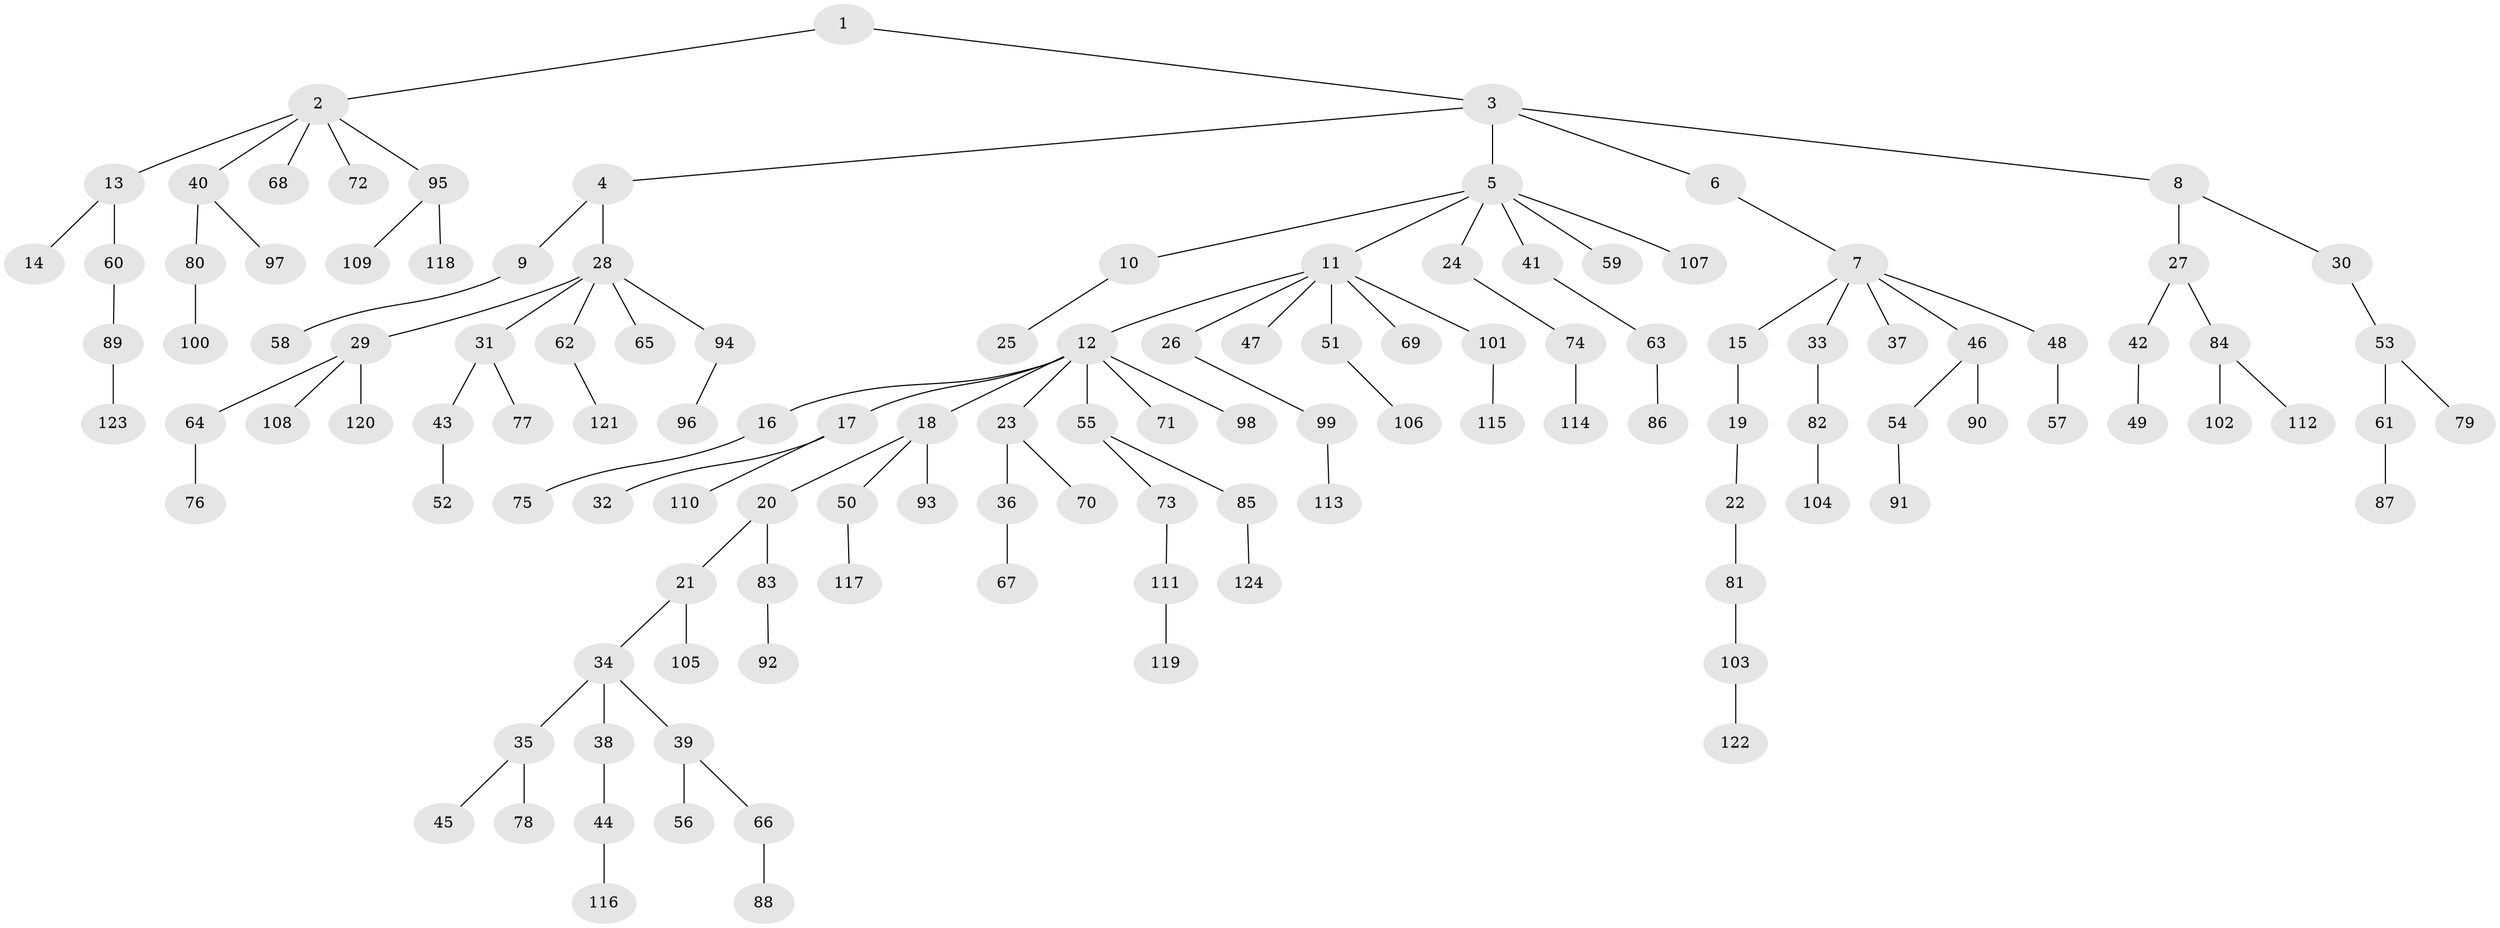 // Generated by graph-tools (version 1.1) at 2025/52/03/09/25 04:52:48]
// undirected, 124 vertices, 123 edges
graph export_dot {
graph [start="1"]
  node [color=gray90,style=filled];
  1;
  2;
  3;
  4;
  5;
  6;
  7;
  8;
  9;
  10;
  11;
  12;
  13;
  14;
  15;
  16;
  17;
  18;
  19;
  20;
  21;
  22;
  23;
  24;
  25;
  26;
  27;
  28;
  29;
  30;
  31;
  32;
  33;
  34;
  35;
  36;
  37;
  38;
  39;
  40;
  41;
  42;
  43;
  44;
  45;
  46;
  47;
  48;
  49;
  50;
  51;
  52;
  53;
  54;
  55;
  56;
  57;
  58;
  59;
  60;
  61;
  62;
  63;
  64;
  65;
  66;
  67;
  68;
  69;
  70;
  71;
  72;
  73;
  74;
  75;
  76;
  77;
  78;
  79;
  80;
  81;
  82;
  83;
  84;
  85;
  86;
  87;
  88;
  89;
  90;
  91;
  92;
  93;
  94;
  95;
  96;
  97;
  98;
  99;
  100;
  101;
  102;
  103;
  104;
  105;
  106;
  107;
  108;
  109;
  110;
  111;
  112;
  113;
  114;
  115;
  116;
  117;
  118;
  119;
  120;
  121;
  122;
  123;
  124;
  1 -- 2;
  1 -- 3;
  2 -- 13;
  2 -- 40;
  2 -- 68;
  2 -- 72;
  2 -- 95;
  3 -- 4;
  3 -- 5;
  3 -- 6;
  3 -- 8;
  4 -- 9;
  4 -- 28;
  5 -- 10;
  5 -- 11;
  5 -- 24;
  5 -- 41;
  5 -- 59;
  5 -- 107;
  6 -- 7;
  7 -- 15;
  7 -- 33;
  7 -- 37;
  7 -- 46;
  7 -- 48;
  8 -- 27;
  8 -- 30;
  9 -- 58;
  10 -- 25;
  11 -- 12;
  11 -- 26;
  11 -- 47;
  11 -- 51;
  11 -- 69;
  11 -- 101;
  12 -- 16;
  12 -- 17;
  12 -- 18;
  12 -- 23;
  12 -- 55;
  12 -- 71;
  12 -- 98;
  13 -- 14;
  13 -- 60;
  15 -- 19;
  16 -- 75;
  17 -- 32;
  17 -- 110;
  18 -- 20;
  18 -- 50;
  18 -- 93;
  19 -- 22;
  20 -- 21;
  20 -- 83;
  21 -- 34;
  21 -- 105;
  22 -- 81;
  23 -- 36;
  23 -- 70;
  24 -- 74;
  26 -- 99;
  27 -- 42;
  27 -- 84;
  28 -- 29;
  28 -- 31;
  28 -- 62;
  28 -- 65;
  28 -- 94;
  29 -- 64;
  29 -- 108;
  29 -- 120;
  30 -- 53;
  31 -- 43;
  31 -- 77;
  33 -- 82;
  34 -- 35;
  34 -- 38;
  34 -- 39;
  35 -- 45;
  35 -- 78;
  36 -- 67;
  38 -- 44;
  39 -- 56;
  39 -- 66;
  40 -- 80;
  40 -- 97;
  41 -- 63;
  42 -- 49;
  43 -- 52;
  44 -- 116;
  46 -- 54;
  46 -- 90;
  48 -- 57;
  50 -- 117;
  51 -- 106;
  53 -- 61;
  53 -- 79;
  54 -- 91;
  55 -- 73;
  55 -- 85;
  60 -- 89;
  61 -- 87;
  62 -- 121;
  63 -- 86;
  64 -- 76;
  66 -- 88;
  73 -- 111;
  74 -- 114;
  80 -- 100;
  81 -- 103;
  82 -- 104;
  83 -- 92;
  84 -- 102;
  84 -- 112;
  85 -- 124;
  89 -- 123;
  94 -- 96;
  95 -- 109;
  95 -- 118;
  99 -- 113;
  101 -- 115;
  103 -- 122;
  111 -- 119;
}
